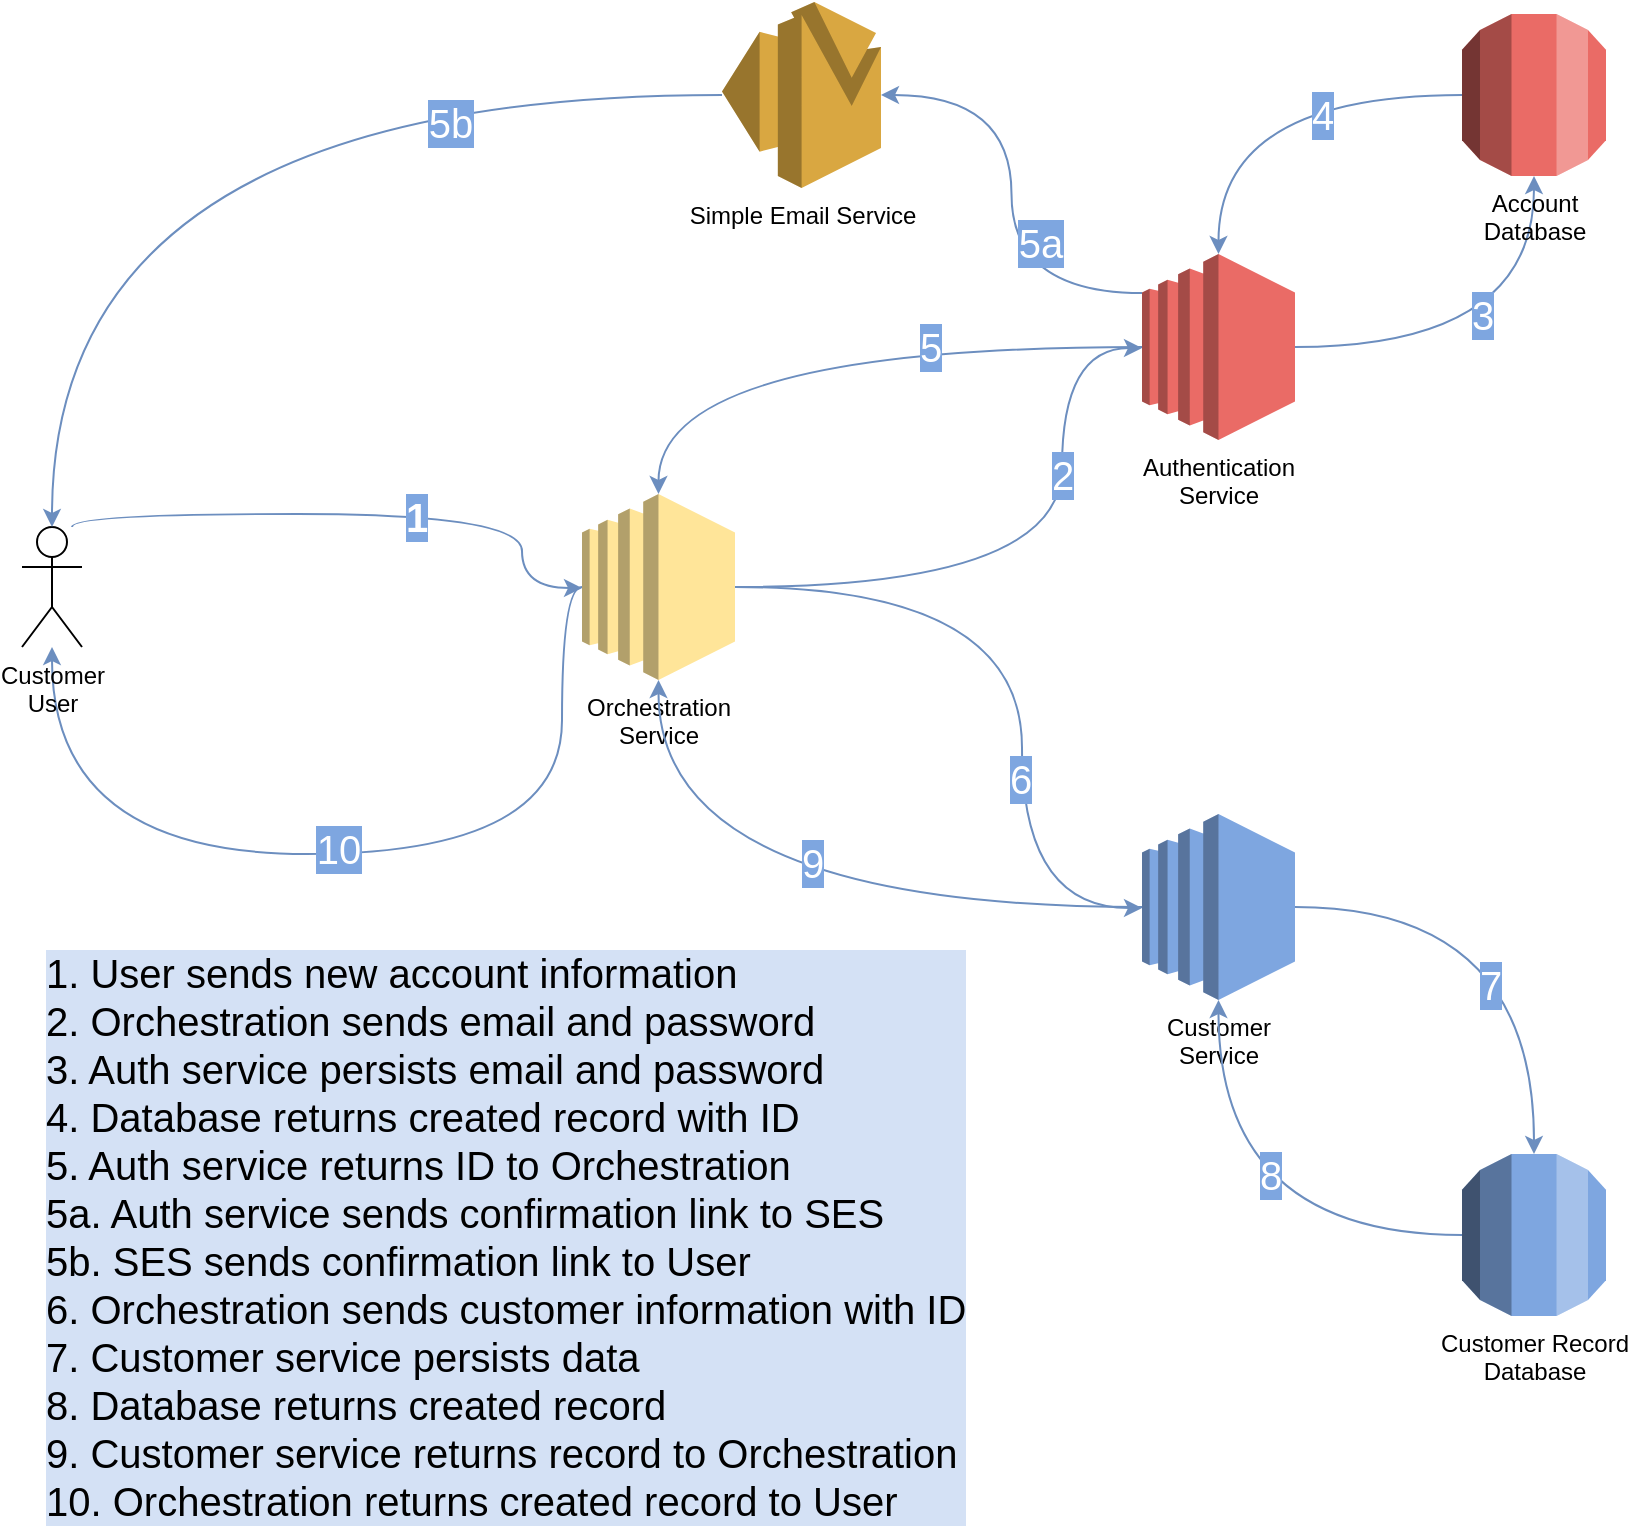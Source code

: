 <mxfile version="13.9.9" type="device"><diagram id="BxGtDgIJk-Cfxr0ZiK-p" name="Page-1"><mxGraphModel dx="1407" dy="1040" grid="1" gridSize="10" guides="1" tooltips="1" connect="1" arrows="1" fold="1" page="1" pageScale="1" pageWidth="1100" pageHeight="850" math="0" shadow="0"><root><mxCell id="0"/><mxCell id="1" parent="0"/><mxCell id="MXXFTwZBD7r3ewI216OC-13" style="edgeStyle=orthogonalEdgeStyle;orthogonalLoop=1;jettySize=auto;html=1;fontSize=20;fontColor=#FFFFFF;fillColor=#dae8fc;strokeColor=#6c8ebf;curved=1;" edge="1" parent="1" source="MXXFTwZBD7r3ewI216OC-1" target="MXXFTwZBD7r3ewI216OC-2"><mxGeometry relative="1" as="geometry"><Array as="points"><mxPoint x="550" y="297"/><mxPoint x="550" y="177"/></Array></mxGeometry></mxCell><mxCell id="MXXFTwZBD7r3ewI216OC-14" value="2" style="edgeLabel;html=1;align=center;verticalAlign=middle;resizable=0;points=[];fontSize=20;fontColor=#FFFFFF;labelBackgroundColor=#7EA6E0;" vertex="1" connectable="0" parent="MXXFTwZBD7r3ewI216OC-13"><mxGeometry x="-0.069" y="-2" relative="1" as="geometry"><mxPoint x="13.16" y="-58.52" as="offset"/></mxGeometry></mxCell><mxCell id="MXXFTwZBD7r3ewI216OC-22" style="edgeStyle=orthogonalEdgeStyle;orthogonalLoop=1;jettySize=auto;html=1;fontSize=20;fontColor=#FFFFFF;curved=1;fillColor=#dae8fc;strokeColor=#6c8ebf;" edge="1" parent="1" source="MXXFTwZBD7r3ewI216OC-1" target="MXXFTwZBD7r3ewI216OC-3"><mxGeometry relative="1" as="geometry"><Array as="points"><mxPoint x="530" y="297"/><mxPoint x="530" y="457"/></Array></mxGeometry></mxCell><mxCell id="MXXFTwZBD7r3ewI216OC-23" value="6" style="edgeLabel;html=1;align=center;verticalAlign=middle;resizable=0;points=[];fontSize=20;fontColor=#FFFFFF;labelBackgroundColor=#7EA6E0;" vertex="1" connectable="0" parent="MXXFTwZBD7r3ewI216OC-22"><mxGeometry x="0.313" y="-1" relative="1" as="geometry"><mxPoint as="offset"/></mxGeometry></mxCell><mxCell id="MXXFTwZBD7r3ewI216OC-30" style="edgeStyle=orthogonalEdgeStyle;curved=1;orthogonalLoop=1;jettySize=auto;html=1;fontSize=20;fontColor=#FFFFFF;fillColor=#dae8fc;strokeColor=#6c8ebf;" edge="1" parent="1" source="MXXFTwZBD7r3ewI216OC-1" target="MXXFTwZBD7r3ewI216OC-10"><mxGeometry relative="1" as="geometry"><Array as="points"><mxPoint x="300" y="297"/><mxPoint x="300" y="430"/><mxPoint x="45" y="430"/></Array></mxGeometry></mxCell><mxCell id="MXXFTwZBD7r3ewI216OC-31" value="10" style="edgeLabel;html=1;align=center;verticalAlign=middle;resizable=0;points=[];fontSize=20;fontColor=#FFFFFF;labelBackgroundColor=#7EA6E0;" vertex="1" connectable="0" parent="MXXFTwZBD7r3ewI216OC-30"><mxGeometry x="0.018" y="-3" relative="1" as="geometry"><mxPoint as="offset"/></mxGeometry></mxCell><mxCell id="MXXFTwZBD7r3ewI216OC-1" value="Orchestration&lt;br&gt;Service" style="outlineConnect=0;dashed=0;verticalLabelPosition=bottom;verticalAlign=top;align=center;html=1;shape=mxgraph.aws3.ec2;gradientColor=none;fillColor=#FFE599;" vertex="1" parent="1"><mxGeometry x="310" y="250" width="76.5" height="93" as="geometry"/></mxCell><mxCell id="MXXFTwZBD7r3ewI216OC-15" style="edgeStyle=orthogonalEdgeStyle;orthogonalLoop=1;jettySize=auto;html=1;fontSize=20;fontColor=#FFFFFF;fillColor=#dae8fc;strokeColor=#6c8ebf;curved=1;" edge="1" parent="1" source="MXXFTwZBD7r3ewI216OC-2" target="MXXFTwZBD7r3ewI216OC-8"><mxGeometry relative="1" as="geometry"/></mxCell><mxCell id="MXXFTwZBD7r3ewI216OC-16" value="3" style="edgeLabel;html=1;align=center;verticalAlign=middle;resizable=0;points=[];fontSize=20;fontColor=#FFFFFF;labelBackgroundColor=#7EA6E0;" vertex="1" connectable="0" parent="MXXFTwZBD7r3ewI216OC-15"><mxGeometry x="-0.025" y="-3" relative="1" as="geometry"><mxPoint x="-6.5" y="-19.5" as="offset"/></mxGeometry></mxCell><mxCell id="MXXFTwZBD7r3ewI216OC-19" style="edgeStyle=orthogonalEdgeStyle;orthogonalLoop=1;jettySize=auto;html=1;fontSize=20;fontColor=#FFFFFF;fillColor=#dae8fc;strokeColor=#6c8ebf;curved=1;" edge="1" parent="1" source="MXXFTwZBD7r3ewI216OC-2" target="MXXFTwZBD7r3ewI216OC-1"><mxGeometry relative="1" as="geometry"/></mxCell><mxCell id="MXXFTwZBD7r3ewI216OC-20" value="5" style="edgeLabel;html=1;align=center;verticalAlign=middle;resizable=0;points=[];fontSize=20;fontColor=#FFFFFF;labelBackgroundColor=#7EA6E0;" vertex="1" connectable="0" parent="MXXFTwZBD7r3ewI216OC-19"><mxGeometry x="-0.325" y="-1" relative="1" as="geometry"><mxPoint as="offset"/></mxGeometry></mxCell><mxCell id="MXXFTwZBD7r3ewI216OC-34" style="edgeStyle=orthogonalEdgeStyle;curved=1;orthogonalLoop=1;jettySize=auto;html=1;fontSize=12;fontColor=#000000;exitX=0;exitY=0.21;exitDx=0;exitDy=0;exitPerimeter=0;entryX=1;entryY=0.5;entryDx=0;entryDy=0;entryPerimeter=0;fillColor=#dae8fc;strokeColor=#6c8ebf;" edge="1" parent="1" source="MXXFTwZBD7r3ewI216OC-2" target="MXXFTwZBD7r3ewI216OC-33"><mxGeometry relative="1" as="geometry"/></mxCell><mxCell id="MXXFTwZBD7r3ewI216OC-35" value="5a" style="edgeLabel;html=1;align=center;verticalAlign=middle;resizable=0;points=[];fontSize=20;labelBackgroundColor=#7EA6E0;fontColor=#FFFFFF;" vertex="1" connectable="0" parent="MXXFTwZBD7r3ewI216OC-34"><mxGeometry x="-0.207" y="-14" relative="1" as="geometry"><mxPoint as="offset"/></mxGeometry></mxCell><mxCell id="MXXFTwZBD7r3ewI216OC-2" value="Authentication&lt;br&gt;Service" style="outlineConnect=0;dashed=0;verticalLabelPosition=bottom;verticalAlign=top;align=center;html=1;shape=mxgraph.aws3.ec2;gradientColor=none;fillColor=#EA6B66;" vertex="1" parent="1"><mxGeometry x="590" y="130" width="76.5" height="93" as="geometry"/></mxCell><mxCell id="MXXFTwZBD7r3ewI216OC-24" style="edgeStyle=orthogonalEdgeStyle;curved=1;orthogonalLoop=1;jettySize=auto;html=1;fontSize=20;fontColor=#FFFFFF;fillColor=#dae8fc;strokeColor=#6c8ebf;" edge="1" parent="1" source="MXXFTwZBD7r3ewI216OC-3" target="MXXFTwZBD7r3ewI216OC-9"><mxGeometry relative="1" as="geometry"/></mxCell><mxCell id="MXXFTwZBD7r3ewI216OC-25" value="7" style="edgeLabel;html=1;align=center;verticalAlign=middle;resizable=0;points=[];fontSize=20;fontColor=#FFFFFF;labelBackgroundColor=#7EA6E0;" vertex="1" connectable="0" parent="MXXFTwZBD7r3ewI216OC-24"><mxGeometry x="0.297" y="-22" relative="1" as="geometry"><mxPoint as="offset"/></mxGeometry></mxCell><mxCell id="MXXFTwZBD7r3ewI216OC-28" style="edgeStyle=orthogonalEdgeStyle;curved=1;orthogonalLoop=1;jettySize=auto;html=1;fontSize=20;fontColor=#FFFFFF;fillColor=#dae8fc;strokeColor=#6c8ebf;" edge="1" parent="1" source="MXXFTwZBD7r3ewI216OC-3" target="MXXFTwZBD7r3ewI216OC-1"><mxGeometry relative="1" as="geometry"/></mxCell><mxCell id="MXXFTwZBD7r3ewI216OC-29" value="9" style="edgeLabel;html=1;align=center;verticalAlign=middle;resizable=0;points=[];fontSize=20;fontColor=#FFFFFF;labelBackgroundColor=#7EA6E0;" vertex="1" connectable="0" parent="MXXFTwZBD7r3ewI216OC-28"><mxGeometry x="-0.069" y="-23" relative="1" as="geometry"><mxPoint as="offset"/></mxGeometry></mxCell><mxCell id="MXXFTwZBD7r3ewI216OC-3" value="Customer&lt;br&gt;Service" style="outlineConnect=0;dashed=0;verticalLabelPosition=bottom;verticalAlign=top;align=center;html=1;shape=mxgraph.aws3.ec2;gradientColor=none;fillColor=#7EA6E0;" vertex="1" parent="1"><mxGeometry x="590" y="410" width="76.5" height="93" as="geometry"/></mxCell><mxCell id="MXXFTwZBD7r3ewI216OC-17" style="edgeStyle=orthogonalEdgeStyle;orthogonalLoop=1;jettySize=auto;html=1;fontSize=20;fontColor=#FFFFFF;fillColor=#dae8fc;strokeColor=#6c8ebf;curved=1;" edge="1" parent="1" source="MXXFTwZBD7r3ewI216OC-8" target="MXXFTwZBD7r3ewI216OC-2"><mxGeometry relative="1" as="geometry"/></mxCell><mxCell id="MXXFTwZBD7r3ewI216OC-18" value="4" style="edgeLabel;html=1;align=center;verticalAlign=middle;resizable=0;points=[];fontSize=20;fontColor=#FFFFFF;labelBackgroundColor=#7EA6E0;" vertex="1" connectable="0" parent="MXXFTwZBD7r3ewI216OC-17"><mxGeometry x="-0.21" y="-3" relative="1" as="geometry"><mxPoint x="9.17" y="12.5" as="offset"/></mxGeometry></mxCell><mxCell id="MXXFTwZBD7r3ewI216OC-8" value="Account&lt;br&gt;Database" style="outlineConnect=0;dashed=0;verticalLabelPosition=bottom;verticalAlign=top;align=center;html=1;shape=mxgraph.aws3.rds;gradientColor=none;fillColor=#EA6B66;" vertex="1" parent="1"><mxGeometry x="750" y="10" width="72" height="81" as="geometry"/></mxCell><mxCell id="MXXFTwZBD7r3ewI216OC-26" style="edgeStyle=orthogonalEdgeStyle;curved=1;orthogonalLoop=1;jettySize=auto;html=1;fontSize=20;fontColor=#FFFFFF;fillColor=#dae8fc;strokeColor=#6c8ebf;" edge="1" parent="1" source="MXXFTwZBD7r3ewI216OC-9" target="MXXFTwZBD7r3ewI216OC-3"><mxGeometry relative="1" as="geometry"/></mxCell><mxCell id="MXXFTwZBD7r3ewI216OC-27" value="8" style="edgeLabel;html=1;align=center;verticalAlign=middle;resizable=0;points=[];fontSize=20;fontColor=#FFFFFF;labelBackgroundColor=#7EA6E0;" vertex="1" connectable="0" parent="MXXFTwZBD7r3ewI216OC-26"><mxGeometry x="0.28" y="-25" relative="1" as="geometry"><mxPoint as="offset"/></mxGeometry></mxCell><mxCell id="MXXFTwZBD7r3ewI216OC-9" value="Customer Record&lt;br&gt;Database" style="outlineConnect=0;dashed=0;verticalLabelPosition=bottom;verticalAlign=top;align=center;html=1;shape=mxgraph.aws3.rds;gradientColor=none;fillColor=#7EA6E0;" vertex="1" parent="1"><mxGeometry x="750" y="580" width="72" height="81" as="geometry"/></mxCell><mxCell id="MXXFTwZBD7r3ewI216OC-11" style="edgeStyle=orthogonalEdgeStyle;orthogonalLoop=1;jettySize=auto;html=1;fillColor=#dae8fc;strokeColor=#6c8ebf;curved=1;" edge="1" parent="1" source="MXXFTwZBD7r3ewI216OC-10" target="MXXFTwZBD7r3ewI216OC-1"><mxGeometry relative="1" as="geometry"><Array as="points"><mxPoint x="55" y="260"/><mxPoint x="280" y="260"/><mxPoint x="280" y="297"/></Array></mxGeometry></mxCell><mxCell id="MXXFTwZBD7r3ewI216OC-12" value="1" style="edgeLabel;html=1;align=center;verticalAlign=middle;resizable=0;points=[];fontSize=20;fontStyle=1;labelBackgroundColor=#7EA6E0;fontColor=#FFFFFF;" vertex="1" connectable="0" parent="MXXFTwZBD7r3ewI216OC-11"><mxGeometry x="0.194" y="-1" relative="1" as="geometry"><mxPoint as="offset"/></mxGeometry></mxCell><mxCell id="MXXFTwZBD7r3ewI216OC-10" value="Customer&lt;br&gt;User" style="shape=umlActor;verticalLabelPosition=bottom;verticalAlign=top;html=1;outlineConnect=0;fillColor=#FFFFFF;" vertex="1" parent="1"><mxGeometry x="30" y="266.5" width="30" height="60" as="geometry"/></mxCell><mxCell id="MXXFTwZBD7r3ewI216OC-32" value="1. User sends new account information&lt;br&gt;2. Orchestration sends email and password&lt;br&gt;3. Auth service persists email and password&lt;br&gt;4. Database returns created record with ID&lt;br&gt;5. Auth service returns ID to Orchestration&lt;br&gt;5a. Auth service sends confirmation link to SES&lt;br&gt;5b. SES sends confirmation link to User&lt;br&gt;6. Orchestration sends customer information with ID&lt;br&gt;7. Customer service persists data&lt;br&gt;8. Database returns created record&lt;br&gt;9. Customer service returns record to Orchestration&lt;br&gt;10. Orchestration returns created record to User" style="text;html=1;align=left;verticalAlign=middle;resizable=0;points=[];autosize=1;fontSize=20;labelBackgroundColor=#D4E1F5;" vertex="1" parent="1"><mxGeometry x="40" y="475.5" width="480" height="290" as="geometry"/></mxCell><mxCell id="MXXFTwZBD7r3ewI216OC-36" style="edgeStyle=orthogonalEdgeStyle;curved=1;orthogonalLoop=1;jettySize=auto;html=1;fontSize=20;fontColor=#FFFFFF;fillColor=#dae8fc;strokeColor=#6c8ebf;" edge="1" parent="1" source="MXXFTwZBD7r3ewI216OC-33" target="MXXFTwZBD7r3ewI216OC-10"><mxGeometry relative="1" as="geometry"/></mxCell><mxCell id="MXXFTwZBD7r3ewI216OC-37" value="5b" style="edgeLabel;html=1;align=center;verticalAlign=middle;resizable=0;points=[];fontSize=20;fontColor=#FFFFFF;labelBackgroundColor=#7EA6E0;" vertex="1" connectable="0" parent="MXXFTwZBD7r3ewI216OC-36"><mxGeometry x="-0.504" y="13" relative="1" as="geometry"><mxPoint as="offset"/></mxGeometry></mxCell><mxCell id="MXXFTwZBD7r3ewI216OC-33" value="Simple Email Service" style="outlineConnect=0;dashed=0;verticalLabelPosition=bottom;verticalAlign=top;align=center;html=1;shape=mxgraph.aws3.ses;fillColor=#D9A741;gradientColor=none;labelBackgroundColor=none;fontSize=12;fontColor=#000000;" vertex="1" parent="1"><mxGeometry x="380" y="4" width="79.5" height="93" as="geometry"/></mxCell></root></mxGraphModel></diagram></mxfile>